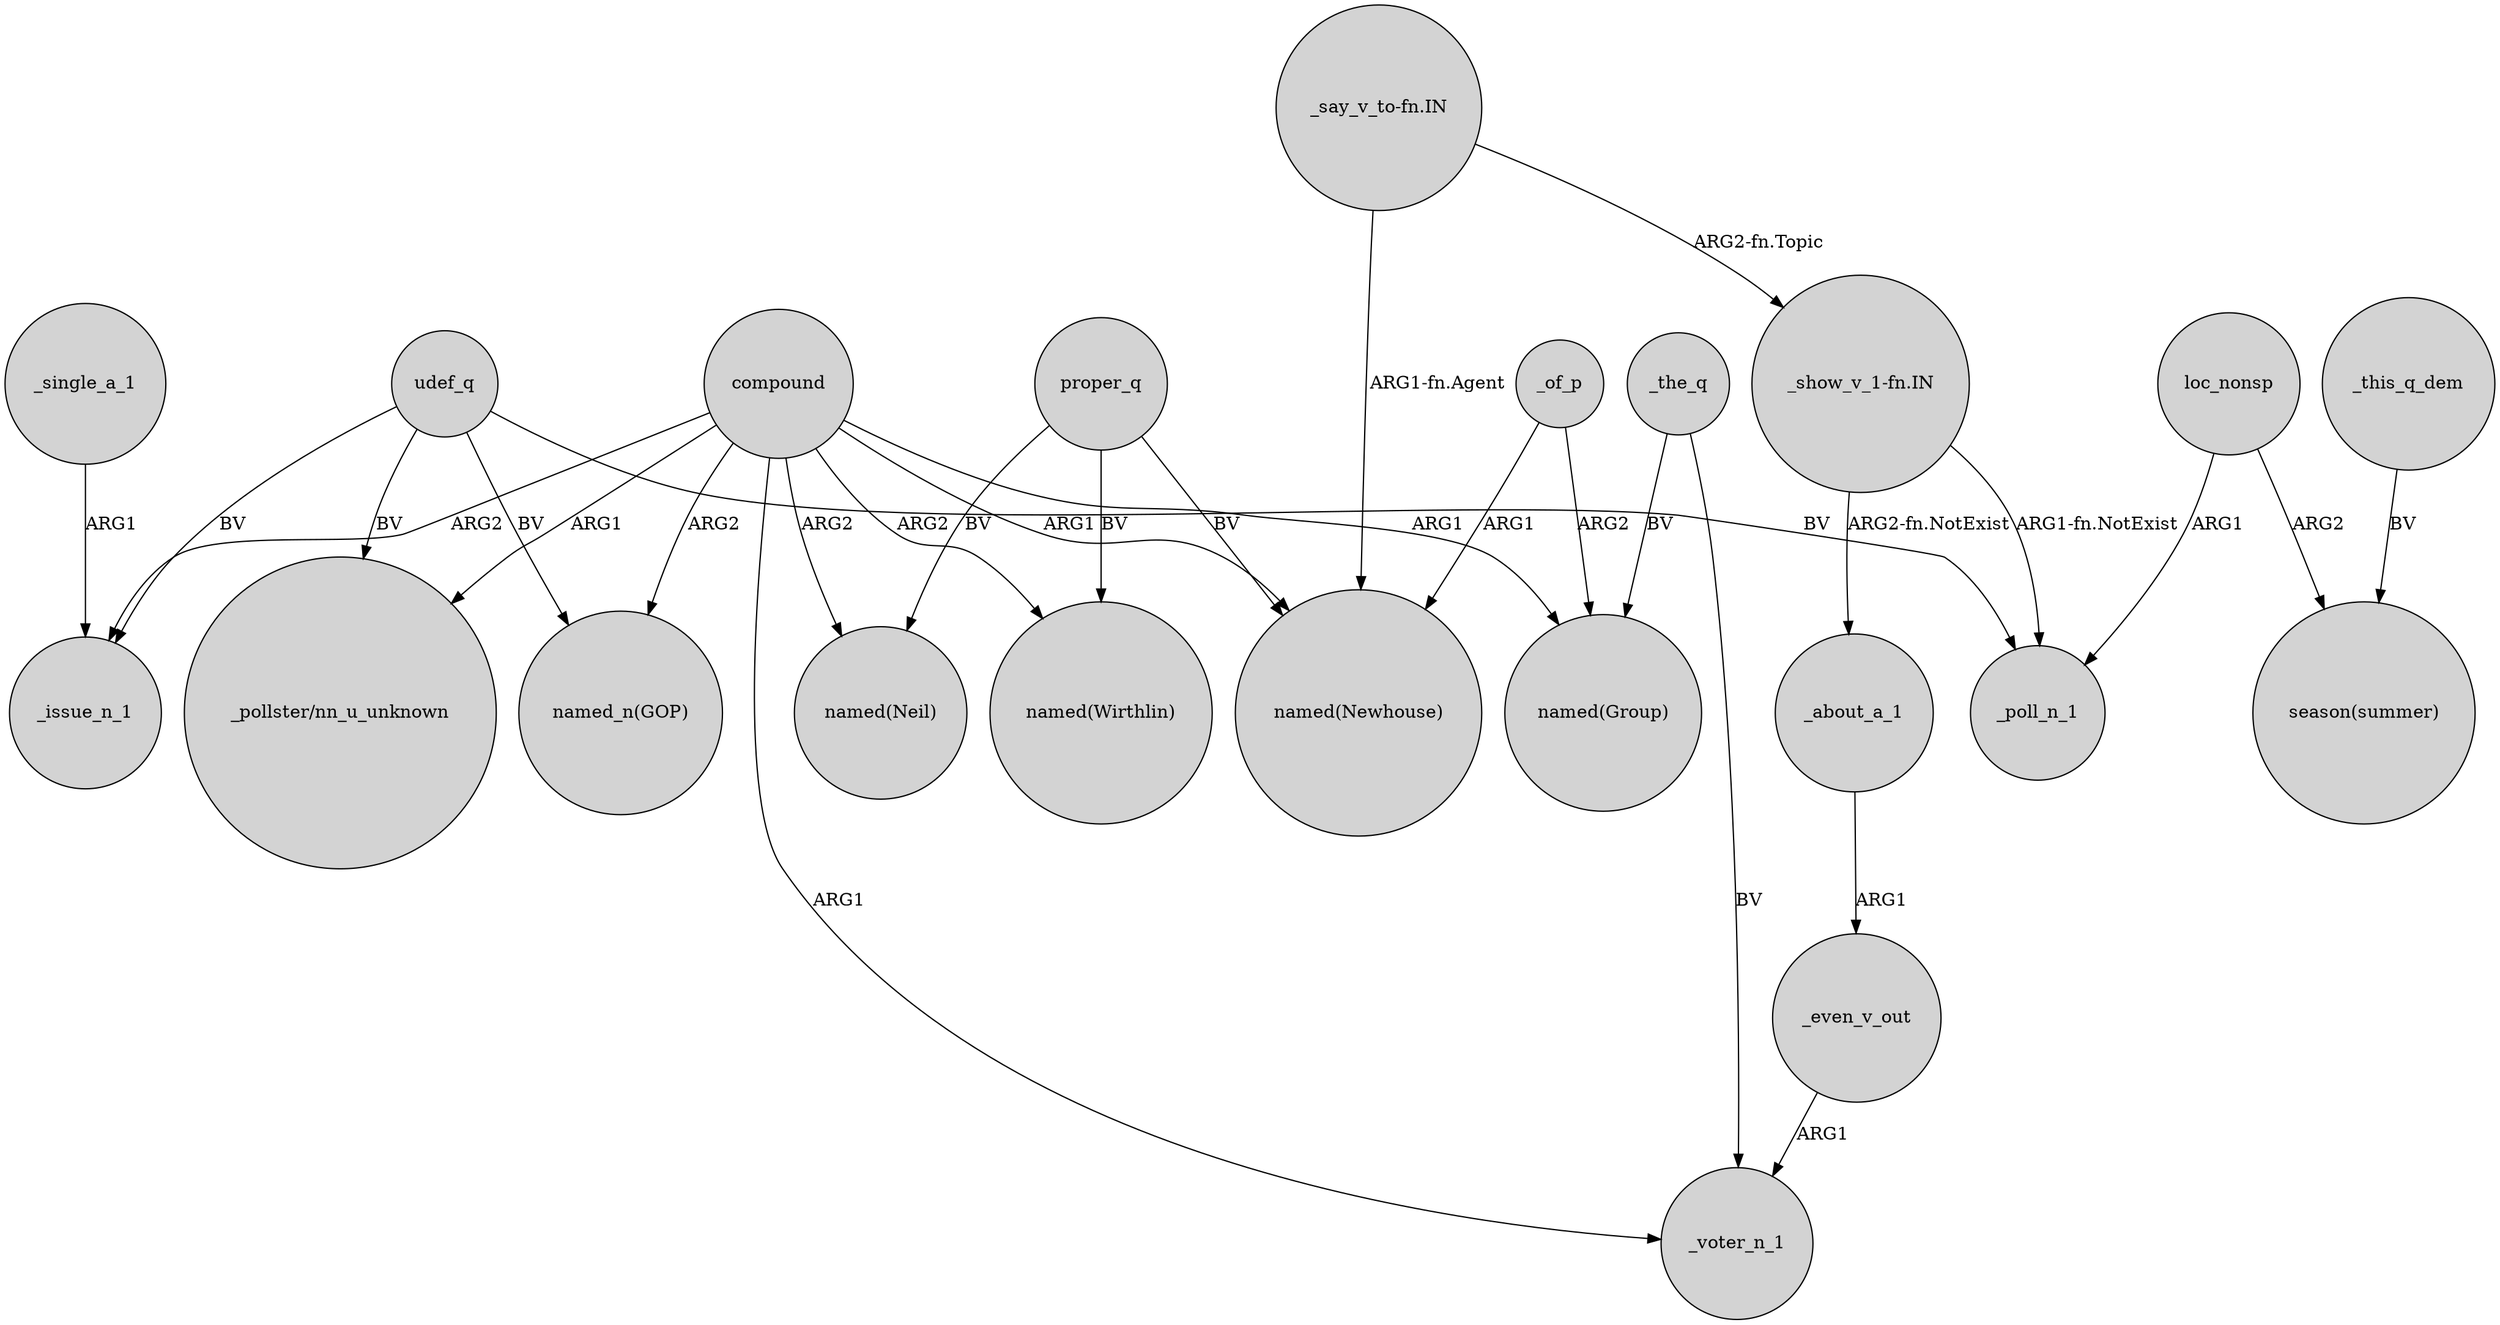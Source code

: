digraph {
	node [shape=circle style=filled]
	_single_a_1 -> _issue_n_1 [label=ARG1]
	udef_q -> "_pollster/nn_u_unknown" [label=BV]
	proper_q -> "named(Neil)" [label=BV]
	_this_q_dem -> "season(summer)" [label=BV]
	proper_q -> "named(Newhouse)" [label=BV]
	compound -> "named(Neil)" [label=ARG2]
	compound -> "_pollster/nn_u_unknown" [label=ARG1]
	_the_q -> _voter_n_1 [label=BV]
	_even_v_out -> _voter_n_1 [label=ARG1]
	compound -> _voter_n_1 [label=ARG1]
	compound -> "named(Group)" [label=ARG1]
	_of_p -> "named(Newhouse)" [label=ARG1]
	udef_q -> "named_n(GOP)" [label=BV]
	"_show_v_1-fn.IN" -> _poll_n_1 [label="ARG1-fn.NotExist"]
	_about_a_1 -> _even_v_out [label=ARG1]
	_the_q -> "named(Group)" [label=BV]
	compound -> "named_n(GOP)" [label=ARG2]
	"_say_v_to-fn.IN" -> "_show_v_1-fn.IN" [label="ARG2-fn.Topic"]
	compound -> "named(Wirthlin)" [label=ARG2]
	udef_q -> _issue_n_1 [label=BV]
	"_say_v_to-fn.IN" -> "named(Newhouse)" [label="ARG1-fn.Agent"]
	compound -> "named(Newhouse)" [label=ARG1]
	compound -> _issue_n_1 [label=ARG2]
	loc_nonsp -> "season(summer)" [label=ARG2]
	proper_q -> "named(Wirthlin)" [label=BV]
	udef_q -> _poll_n_1 [label=BV]
	loc_nonsp -> _poll_n_1 [label=ARG1]
	_of_p -> "named(Group)" [label=ARG2]
	"_show_v_1-fn.IN" -> _about_a_1 [label="ARG2-fn.NotExist"]
}
